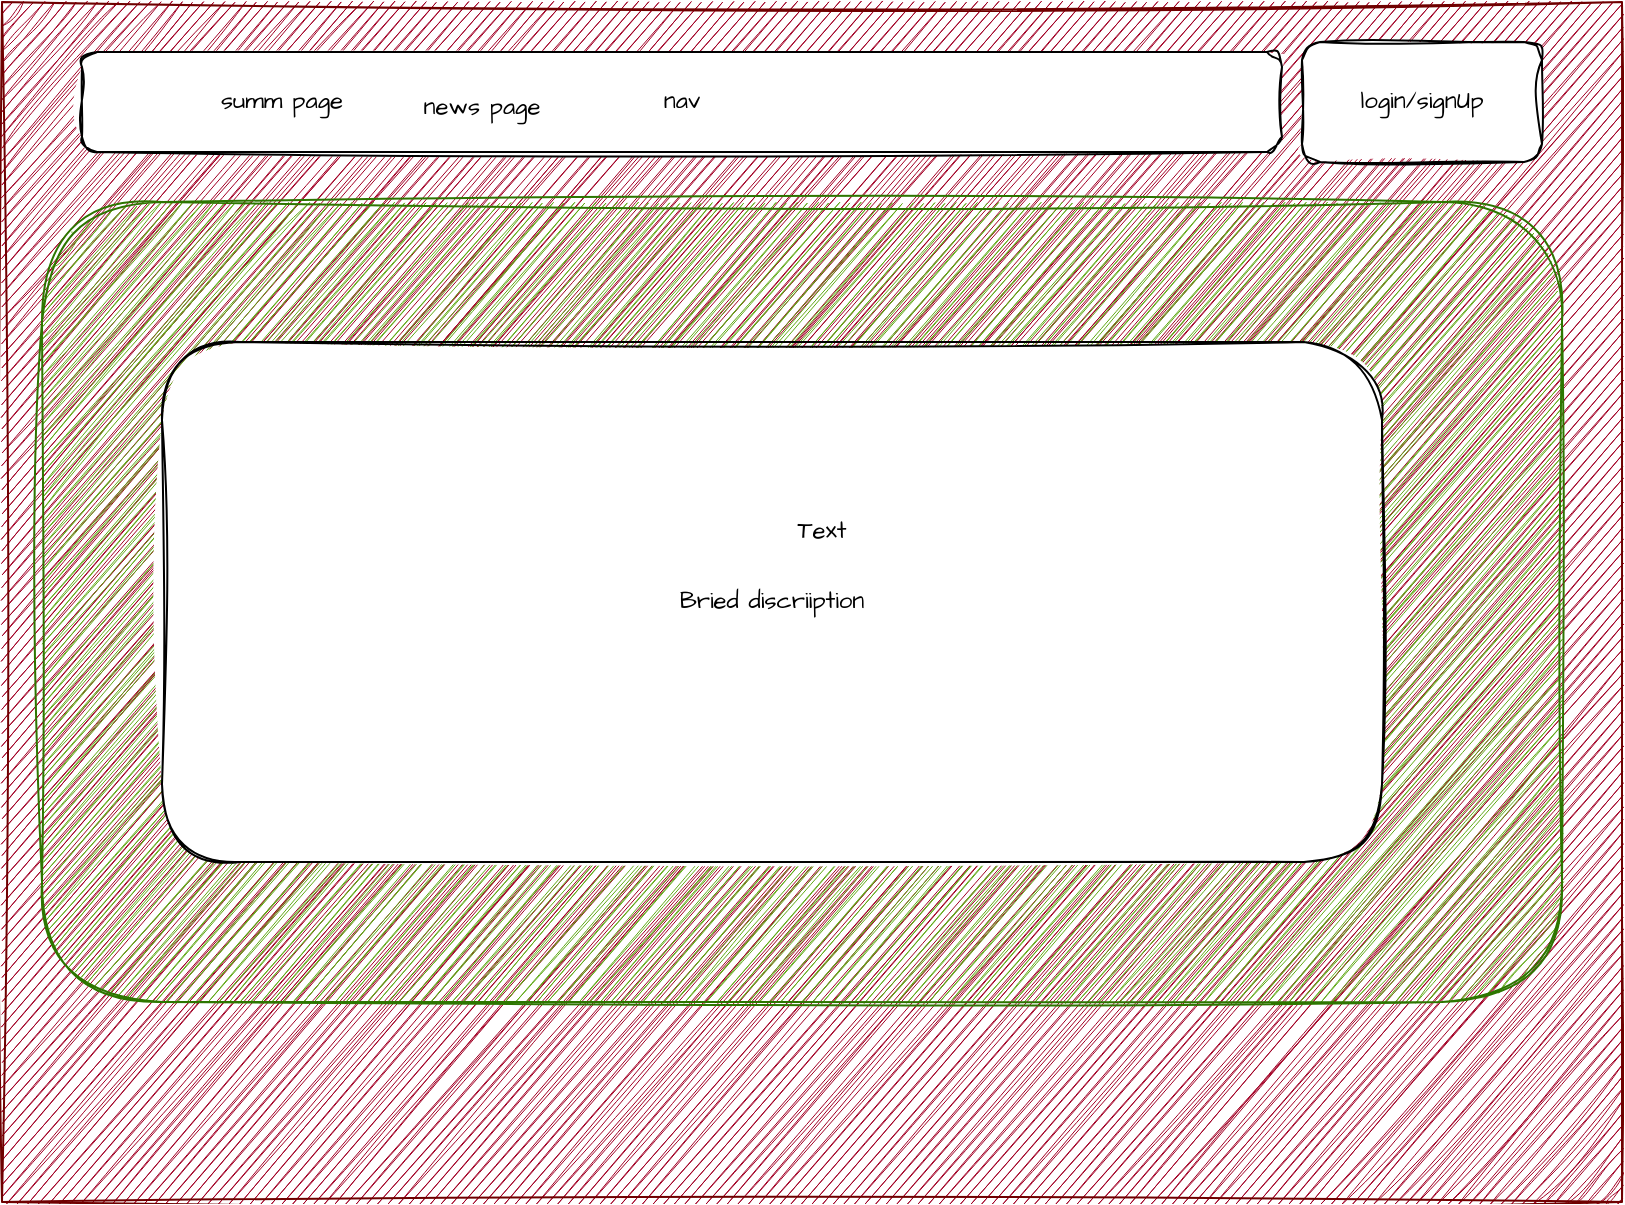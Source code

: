 <mxfile version="24.8.3" pages="4">
  <diagram name="home" id="WkdUf9gS0gTkE2x6EVlB">
    <mxGraphModel dx="1050" dy="1622" grid="1" gridSize="10" guides="1" tooltips="1" connect="1" arrows="1" fold="1" page="1" pageScale="1" pageWidth="850" pageHeight="1100" math="0" shadow="0">
      <root>
        <mxCell id="G2k4WRaHqpS4HgkQ2W5s-0" />
        <mxCell id="G2k4WRaHqpS4HgkQ2W5s-1" parent="G2k4WRaHqpS4HgkQ2W5s-0" />
        <mxCell id="G2k4WRaHqpS4HgkQ2W5s-2" value="" style="rounded=0;whiteSpace=wrap;html=1;sketch=1;hachureGap=4;jiggle=2;curveFitting=1;fontFamily=Architects Daughter;fontSource=https%3A%2F%2Ffonts.googleapis.com%2Fcss%3Ffamily%3DArchitects%2BDaughter;fillColor=#a20025;strokeColor=#6F0000;fontColor=#ffffff;" vertex="1" parent="G2k4WRaHqpS4HgkQ2W5s-1">
          <mxGeometry x="10" y="-20" width="810" height="600" as="geometry" />
        </mxCell>
        <mxCell id="G2k4WRaHqpS4HgkQ2W5s-3" value="nav" style="rounded=1;whiteSpace=wrap;html=1;sketch=1;hachureGap=4;jiggle=2;curveFitting=1;fontFamily=Architects Daughter;fontSource=https%3A%2F%2Ffonts.googleapis.com%2Fcss%3Ffamily%3DArchitects%2BDaughter;" vertex="1" parent="G2k4WRaHqpS4HgkQ2W5s-1">
          <mxGeometry x="50" y="5" width="600" height="50" as="geometry" />
        </mxCell>
        <mxCell id="G2k4WRaHqpS4HgkQ2W5s-4" value="login/signUp" style="rounded=1;whiteSpace=wrap;html=1;sketch=1;hachureGap=4;jiggle=2;curveFitting=1;fontFamily=Architects Daughter;fontSource=https%3A%2F%2Ffonts.googleapis.com%2Fcss%3Ffamily%3DArchitects%2BDaughter;" vertex="1" parent="G2k4WRaHqpS4HgkQ2W5s-1">
          <mxGeometry x="660" width="120" height="60" as="geometry" />
        </mxCell>
        <mxCell id="G2k4WRaHqpS4HgkQ2W5s-5" value="" style="rounded=1;whiteSpace=wrap;html=1;sketch=1;hachureGap=4;jiggle=2;curveFitting=1;fontFamily=Architects Daughter;fontSource=https%3A%2F%2Ffonts.googleapis.com%2Fcss%3Ffamily%3DArchitects%2BDaughter;fillColor=#60a917;strokeColor=#2D7600;fontColor=#ffffff;" vertex="1" parent="G2k4WRaHqpS4HgkQ2W5s-1">
          <mxGeometry x="30" y="80" width="760" height="400" as="geometry" />
        </mxCell>
        <mxCell id="gcLLFZV5kMj9ASWrPWYE-0" value="Bried discriiption" style="rounded=1;whiteSpace=wrap;html=1;sketch=1;hachureGap=4;jiggle=2;curveFitting=1;fontFamily=Architects Daughter;fontSource=https%3A%2F%2Ffonts.googleapis.com%2Fcss%3Ffamily%3DArchitects%2BDaughter;" vertex="1" parent="G2k4WRaHqpS4HgkQ2W5s-1">
          <mxGeometry x="90" y="150" width="610" height="260" as="geometry" />
        </mxCell>
        <mxCell id="-SbLarLklSw7InHqS7vA-0" value="summ page" style="text;html=1;align=center;verticalAlign=middle;whiteSpace=wrap;rounded=0;fontFamily=Architects Daughter;fontSource=https%3A%2F%2Ffonts.googleapis.com%2Fcss%3Ffamily%3DArchitects%2BDaughter;points=[[0,0,0,0,0],[0,0.25,0,0,0],[0,0.5,0,0,0],[0,0.75,0,0,0],[0,1,0,0,0],[0.25,0,0,0,0],[0.25,1,0,0,0],[0.5,0,0,0,0],[0.5,1,0,0,0],[0.75,0,0,0,0],[0.75,1,0,0,0],[1,0,0,0,0],[1,0.25,0,0,0],[1,0.5,0,0,0],[1,0.75,0,0,0],[1,1,0,0,0]];" vertex="1" parent="G2k4WRaHqpS4HgkQ2W5s-1">
          <mxGeometry x="110" y="15" width="80" height="30" as="geometry" />
        </mxCell>
        <mxCell id="CQS3L1Hy3O2Ro5iN7pfx-0" value="Text" style="text;html=1;align=center;verticalAlign=middle;whiteSpace=wrap;rounded=0;fontFamily=Architects Daughter;fontSource=https%3A%2F%2Ffonts.googleapis.com%2Fcss%3Ffamily%3DArchitects%2BDaughter;" vertex="1" parent="G2k4WRaHqpS4HgkQ2W5s-1">
          <mxGeometry x="390" y="230" width="60" height="30" as="geometry" />
        </mxCell>
        <mxCell id="CQS3L1Hy3O2Ro5iN7pfx-1" value="news page&lt;div&gt;&lt;br&gt;&lt;/div&gt;" style="text;html=1;align=center;verticalAlign=middle;whiteSpace=wrap;rounded=0;fontFamily=Architects Daughter;fontSource=https%3A%2F%2Ffonts.googleapis.com%2Fcss%3Ffamily%3DArchitects%2BDaughter;" vertex="1" parent="G2k4WRaHqpS4HgkQ2W5s-1">
          <mxGeometry x="210" y="25" width="80" height="30" as="geometry" />
        </mxCell>
      </root>
    </mxGraphModel>
  </diagram>
  <diagram name="summ page" id="OFpm1MvBKN16Akq-zgq8">
    <mxGraphModel dx="1235" dy="1714" grid="1" gridSize="10" guides="1" tooltips="1" connect="1" arrows="1" fold="1" page="1" pageScale="1" pageWidth="850" pageHeight="1100" math="0" shadow="0">
      <root>
        <mxCell id="0" />
        <mxCell id="1" parent="0" />
        <mxCell id="5cFlu35AzZI2fXo0EnZv-1" value="" style="rounded=0;whiteSpace=wrap;html=1;sketch=1;hachureGap=4;jiggle=2;curveFitting=1;fontFamily=Architects Daughter;fontSource=https%3A%2F%2Ffonts.googleapis.com%2Fcss%3Ffamily%3DArchitects%2BDaughter;fillColor=#a20025;strokeColor=#6F0000;fontColor=#ffffff;" vertex="1" parent="1">
          <mxGeometry x="10" y="-20" width="810" height="600" as="geometry" />
        </mxCell>
        <mxCell id="5cFlu35AzZI2fXo0EnZv-2" value="" style="rounded=1;whiteSpace=wrap;html=1;sketch=1;hachureGap=4;jiggle=2;curveFitting=1;fontFamily=Architects Daughter;fontSource=https%3A%2F%2Ffonts.googleapis.com%2Fcss%3Ffamily%3DArchitects%2BDaughter;" vertex="1" parent="1">
          <mxGeometry x="50" y="5" width="600" height="50" as="geometry" />
        </mxCell>
        <mxCell id="5cFlu35AzZI2fXo0EnZv-3" value="login/signup" style="rounded=1;whiteSpace=wrap;html=1;sketch=1;hachureGap=4;jiggle=2;curveFitting=1;fontFamily=Architects Daughter;fontSource=https%3A%2F%2Ffonts.googleapis.com%2Fcss%3Ffamily%3DArchitects%2BDaughter;" vertex="1" parent="1">
          <mxGeometry x="660" width="120" height="60" as="geometry" />
        </mxCell>
        <mxCell id="5cFlu35AzZI2fXo0EnZv-4" value="" style="rounded=1;whiteSpace=wrap;html=1;sketch=1;hachureGap=4;jiggle=2;curveFitting=1;fontFamily=Architects Daughter;fontSource=https%3A%2F%2Ffonts.googleapis.com%2Fcss%3Ffamily%3DArchitects%2BDaughter;fillColor=#60a917;strokeColor=#2D7600;fontColor=#ffffff;" vertex="1" parent="1">
          <mxGeometry x="30" y="80" width="760" height="400" as="geometry" />
        </mxCell>
        <mxCell id="5cFlu35AzZI2fXo0EnZv-5" value="" style="whiteSpace=wrap;html=1;aspect=fixed;sketch=1;hachureGap=4;jiggle=2;curveFitting=1;fontFamily=Architects Daughter;fontSource=https%3A%2F%2Ffonts.googleapis.com%2Fcss%3Ffamily%3DArchitects%2BDaughter;" vertex="1" parent="1">
          <mxGeometry x="70" y="100" width="290" height="290" as="geometry" />
        </mxCell>
        <mxCell id="5cFlu35AzZI2fXo0EnZv-6" value="" style="rounded=1;whiteSpace=wrap;html=1;sketch=1;hachureGap=4;jiggle=2;curveFitting=1;fontFamily=Architects Daughter;fontSource=https%3A%2F%2Ffonts.googleapis.com%2Fcss%3Ffamily%3DArchitects%2BDaughter;" vertex="1" parent="1">
          <mxGeometry x="425" y="190" width="305" height="140" as="geometry" />
        </mxCell>
        <mxCell id="5cFlu35AzZI2fXo0EnZv-7" value="&lt;font style=&quot;font-size: 24px;&quot;&gt;sum page&lt;/font&gt;" style="text;html=1;align=center;verticalAlign=middle;whiteSpace=wrap;rounded=0;fontFamily=Architects Daughter;fontSource=https%3A%2F%2Ffonts.googleapis.com%2Fcss%3Ffamily%3DArchitects%2BDaughter;" vertex="1" parent="1">
          <mxGeometry x="100" y="250" width="150" height="30" as="geometry" />
        </mxCell>
        <mxCell id="MkcbXdwzzN5V6iqV5KU6-1" value="Upload docs" style="shape=process;whiteSpace=wrap;html=1;backgroundOutline=1;sketch=1;hachureGap=4;jiggle=2;curveFitting=1;fontFamily=Architects Daughter;fontSource=https%3A%2F%2Ffonts.googleapis.com%2Fcss%3Ffamily%3DArchitects%2BDaughter;" vertex="1" parent="1">
          <mxGeometry x="140" y="410" width="150" height="60" as="geometry" />
        </mxCell>
      </root>
    </mxGraphModel>
  </diagram>
  <diagram name="news page 1" id="62E6HnE13YLUl4oIKSzg">
    <mxGraphModel dx="1050" dy="1622" grid="1" gridSize="10" guides="1" tooltips="1" connect="1" arrows="1" fold="1" page="1" pageScale="1" pageWidth="850" pageHeight="1100" math="0" shadow="0">
      <root>
        <mxCell id="eS_5KWr1pwFHAccMRQz6-0" />
        <mxCell id="eS_5KWr1pwFHAccMRQz6-1" parent="eS_5KWr1pwFHAccMRQz6-0" />
        <mxCell id="eS_5KWr1pwFHAccMRQz6-2" value="" style="rounded=0;whiteSpace=wrap;html=1;sketch=1;hachureGap=4;jiggle=2;curveFitting=1;fontFamily=Architects Daughter;fontSource=https%3A%2F%2Ffonts.googleapis.com%2Fcss%3Ffamily%3DArchitects%2BDaughter;fillColor=#a20025;strokeColor=#6F0000;fontColor=#ffffff;" vertex="1" parent="eS_5KWr1pwFHAccMRQz6-1">
          <mxGeometry x="10" y="-20" width="810" height="600" as="geometry" />
        </mxCell>
        <mxCell id="eS_5KWr1pwFHAccMRQz6-3" value="sam nav" style="rounded=1;whiteSpace=wrap;html=1;sketch=1;hachureGap=4;jiggle=2;curveFitting=1;fontFamily=Architects Daughter;fontSource=https%3A%2F%2Ffonts.googleapis.com%2Fcss%3Ffamily%3DArchitects%2BDaughter;" vertex="1" parent="eS_5KWr1pwFHAccMRQz6-1">
          <mxGeometry x="50" y="5" width="600" height="50" as="geometry" />
        </mxCell>
        <mxCell id="eS_5KWr1pwFHAccMRQz6-4" value="login/lsingup&lt;div&gt;&lt;br&gt;&lt;div&gt;logout&lt;/div&gt;&lt;/div&gt;" style="rounded=1;whiteSpace=wrap;html=1;sketch=1;hachureGap=4;jiggle=2;curveFitting=1;fontFamily=Architects Daughter;fontSource=https%3A%2F%2Ffonts.googleapis.com%2Fcss%3Ffamily%3DArchitects%2BDaughter;" vertex="1" parent="eS_5KWr1pwFHAccMRQz6-1">
          <mxGeometry x="660" width="120" height="60" as="geometry" />
        </mxCell>
        <mxCell id="cDqsbwfyq92YhMc1JOiv-0" value="all the latest/todays news links with photo&amp;nbsp;&amp;nbsp;&lt;div&gt;&lt;br&gt;&lt;div&gt;and its sentiment analysis , so that user can decides he wants to see that news or not&lt;/div&gt;&lt;/div&gt;" style="shape=step;perimeter=stepPerimeter;whiteSpace=wrap;html=1;fixedSize=1;sketch=1;hachureGap=4;jiggle=2;curveFitting=1;fontFamily=Architects Daughter;fontSource=https%3A%2F%2Ffonts.googleapis.com%2Fcss%3Ffamily%3DArchitects%2BDaughter;" vertex="1" parent="eS_5KWr1pwFHAccMRQz6-1">
          <mxGeometry x="30" y="90" width="590" height="350" as="geometry" />
        </mxCell>
        <mxCell id="QnGaA0R5cRiavR5dopWD-0" value="&lt;div&gt;hover on links then&lt;/div&gt;red/green/gray" style="ellipse;whiteSpace=wrap;html=1;aspect=fixed;sketch=1;hachureGap=4;jiggle=2;curveFitting=1;fontFamily=Architects Daughter;fontSource=https%3A%2F%2Ffonts.googleapis.com%2Fcss%3Ffamily%3DArchitects%2BDaughter;" vertex="1" parent="eS_5KWr1pwFHAccMRQz6-1">
          <mxGeometry x="660" y="160" width="150" height="150" as="geometry" />
        </mxCell>
        <mxCell id="QnGaA0R5cRiavR5dopWD-2" value="better login for personal preference" style="rounded=1;whiteSpace=wrap;html=1;sketch=1;hachureGap=4;jiggle=2;curveFitting=1;fontFamily=Architects Daughter;fontSource=https%3A%2F%2Ffonts.googleapis.com%2Fcss%3Ffamily%3DArchitects%2BDaughter;" vertex="1" parent="eS_5KWr1pwFHAccMRQz6-1">
          <mxGeometry x="300" y="450" width="250" height="60" as="geometry" />
        </mxCell>
      </root>
    </mxGraphModel>
  </diagram>
  <diagram name="Copy of news page 1" id="d7ZxselxsEODtaSeQXmQ">
    <mxGraphModel dx="1050" dy="1622" grid="1" gridSize="10" guides="1" tooltips="1" connect="1" arrows="1" fold="1" page="1" pageScale="1" pageWidth="850" pageHeight="1100" math="0" shadow="0">
      <root>
        <mxCell id="XLmk15SCN1amOfQJx3u6-0" />
        <mxCell id="XLmk15SCN1amOfQJx3u6-1" parent="XLmk15SCN1amOfQJx3u6-0" />
        <mxCell id="XLmk15SCN1amOfQJx3u6-2" value="" style="rounded=0;whiteSpace=wrap;html=1;sketch=1;hachureGap=4;jiggle=2;curveFitting=1;fontFamily=Architects Daughter;fontSource=https%3A%2F%2Ffonts.googleapis.com%2Fcss%3Ffamily%3DArchitects%2BDaughter;fillColor=#a20025;strokeColor=#6F0000;fontColor=#ffffff;" vertex="1" parent="XLmk15SCN1amOfQJx3u6-1">
          <mxGeometry x="10" y="-20" width="810" height="600" as="geometry" />
        </mxCell>
        <mxCell id="XLmk15SCN1amOfQJx3u6-3" value="sam nav" style="rounded=1;whiteSpace=wrap;html=1;sketch=1;hachureGap=4;jiggle=2;curveFitting=1;fontFamily=Architects Daughter;fontSource=https%3A%2F%2Ffonts.googleapis.com%2Fcss%3Ffamily%3DArchitects%2BDaughter;" vertex="1" parent="XLmk15SCN1amOfQJx3u6-1">
          <mxGeometry x="50" y="5" width="600" height="50" as="geometry" />
        </mxCell>
        <mxCell id="XLmk15SCN1amOfQJx3u6-4" value="login/lsingup&lt;div&gt;&lt;br&gt;&lt;div&gt;logout&lt;/div&gt;&lt;/div&gt;" style="rounded=1;whiteSpace=wrap;html=1;sketch=1;hachureGap=4;jiggle=2;curveFitting=1;fontFamily=Architects Daughter;fontSource=https%3A%2F%2Ffonts.googleapis.com%2Fcss%3Ffamily%3DArchitects%2BDaughter;" vertex="1" parent="XLmk15SCN1amOfQJx3u6-1">
          <mxGeometry x="660" width="120" height="60" as="geometry" />
        </mxCell>
        <mxCell id="DyO0HfqxkR1-7h4BTYXN-0" style="edgeStyle=orthogonalEdgeStyle;rounded=0;sketch=1;hachureGap=4;jiggle=2;curveFitting=1;orthogonalLoop=1;jettySize=auto;html=1;exitX=0.25;exitY=0.25;exitDx=0;exitDy=0;exitPerimeter=0;fontFamily=Architects Daughter;fontSource=https%3A%2F%2Ffonts.googleapis.com%2Fcss%3Ffamily%3DArchitects%2BDaughter;" edge="1" parent="XLmk15SCN1amOfQJx3u6-1" source="TDTl2EMHrzL-7B3lsDP4-0" target="XLmk15SCN1amOfQJx3u6-2">
          <mxGeometry relative="1" as="geometry" />
        </mxCell>
        <mxCell id="TDTl2EMHrzL-7B3lsDP4-0" value="summary related to that news&amp;nbsp;" style="ellipse;shape=cloud;whiteSpace=wrap;html=1;sketch=1;hachureGap=4;jiggle=2;curveFitting=1;fontFamily=Architects Daughter;fontSource=https%3A%2F%2Ffonts.googleapis.com%2Fcss%3Ffamily%3DArchitects%2BDaughter;" vertex="1" parent="XLmk15SCN1amOfQJx3u6-1">
          <mxGeometry x="80" y="110" width="670" height="360" as="geometry" />
        </mxCell>
        <mxCell id="DyO0HfqxkR1-7h4BTYXN-1" value="&lt;span style=&quot;color: rgb(26, 26, 26); font-family: Verdana; font-size: 16px; text-align: start; background-color: rgb(255, 255, 255);&quot;&gt;The Israel Defense Forces (IDF) confirmed the strikes, which targeted Iranian missile factories and military facilities across various regions. An IDF spokesperson stated that the &quot;retaliatory strike has been completed,&quot; adding that all Israeli aircraft returned safely.&lt;/span&gt;" style="text;html=1;align=center;verticalAlign=middle;whiteSpace=wrap;rounded=0;fontFamily=Architects Daughter;fontSource=https%3A%2F%2Ffonts.googleapis.com%2Fcss%3Ffamily%3DArchitects%2BDaughter;" vertex="1" parent="XLmk15SCN1amOfQJx3u6-1">
          <mxGeometry x="220" y="350" width="430" height="30" as="geometry" />
        </mxCell>
      </root>
    </mxGraphModel>
  </diagram>
</mxfile>
